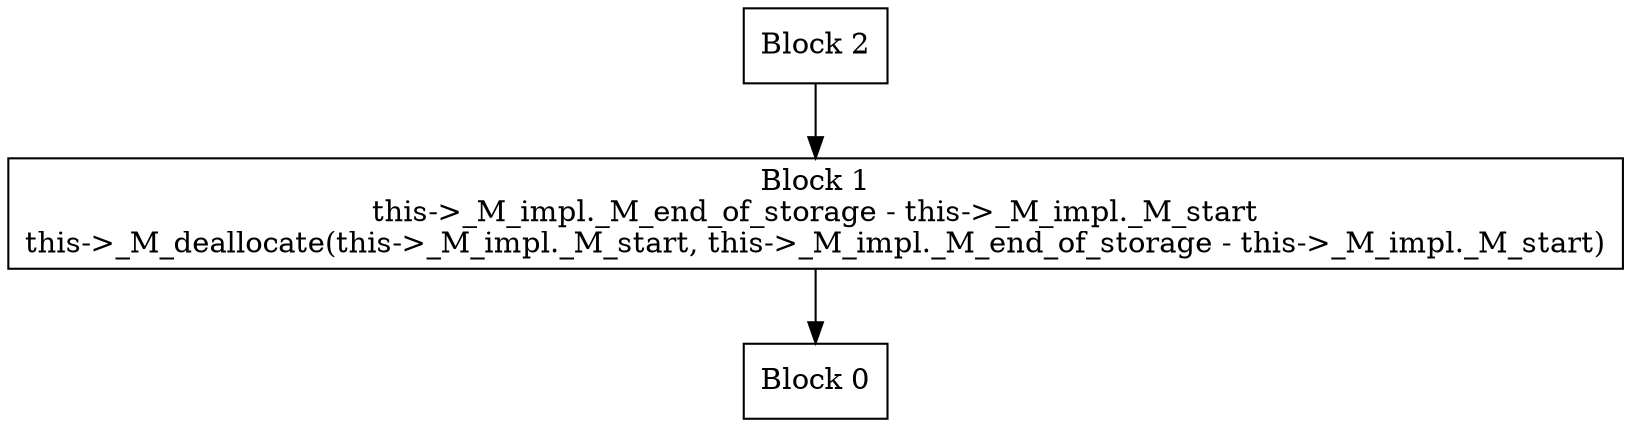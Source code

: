 digraph CFG {
  node [shape=box];
  0 [label="Block 0\n"];
  1 [label="Block 1\nthis->_M_impl._M_end_of_storage - this->_M_impl._M_start\nthis->_M_deallocate(this->_M_impl._M_start, this->_M_impl._M_end_of_storage - this->_M_impl._M_start)\n"];
  2 [label="Block 2\n"];
  1 -> 0;
  2 -> 1;
}
